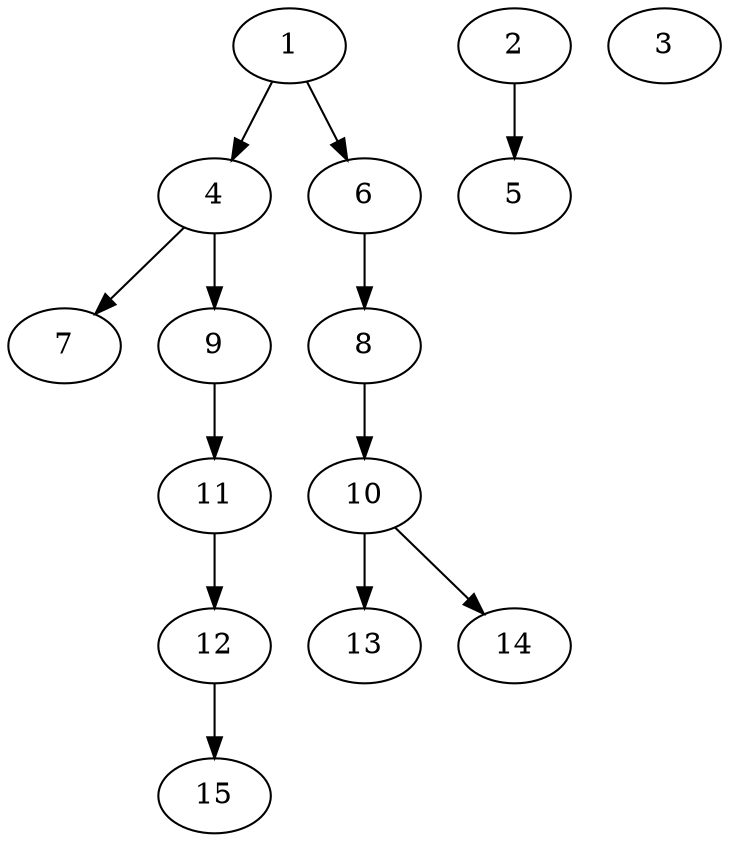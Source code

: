 // DAG (tier=1-easy, mode=compute, n=15, ccr=0.255, fat=0.430, density=0.227, regular=0.659, jump=0.062, mindata=262144, maxdata=2097152)
// DAG automatically generated by daggen at Sun Aug 24 16:33:32 2025
// /home/ermia/Project/Environments/daggen/bin/daggen --dot --ccr 0.255 --fat 0.430 --regular 0.659 --density 0.227 --jump 0.062 --mindata 262144 --maxdata 2097152 -n 15 
digraph G {
  1 [size="456618382922350592", alpha="0.03", expect_size="228309191461175296"]
  1 -> 4 [size ="4743791378432"]
  1 -> 6 [size ="4743791378432"]
  2 [size="76190512217849856", alpha="0.01", expect_size="38095256108924928"]
  2 -> 5 [size ="1437773856768"]
  3 [size="12073486007913944", alpha="0.01", expect_size="6036743003956972"]
  4 [size="1532904296440397824", alpha="0.12", expect_size="766452148220198912"]
  4 -> 7 [size ="10635714756608"]
  4 -> 9 [size ="10635714756608"]
  5 [size="1973822685184000000", alpha="0.00", expect_size="986911342592000000"]
  6 [size="271839238882701", alpha="0.07", expect_size="135919619441350"]
  6 -> 8 [size ="17249964392448"]
  7 [size="116695836650948", alpha="0.00", expect_size="58347918325474"]
  8 [size="2017647757304528896", alpha="0.16", expect_size="1008823878652264448"]
  8 -> 10 [size ="12773803163648"]
  9 [size="5784230860316213248", alpha="0.18", expect_size="2892115430158106624"]
  9 -> 11 [size ="25778267881472"]
  10 [size="1707141448987096", alpha="0.08", expect_size="853570724493548"]
  10 -> 13 [size ="27603519930368"]
  10 -> 14 [size ="27603519930368"]
  11 [size="327299289535479808", alpha="0.14", expect_size="163649644767739904"]
  11 -> 12 [size ="3799443832832"]
  12 [size="117309281809396", alpha="0.14", expect_size="58654640904698"]
  12 -> 15 [size ="2491626291200"]
  13 [size="1850373635618475", alpha="0.11", expect_size="925186817809237"]
  14 [size="131022203612299264", alpha="0.09", expect_size="65511101806149632"]
  15 [size="7748512691734958", alpha="0.02", expect_size="3874256345867479"]
}
